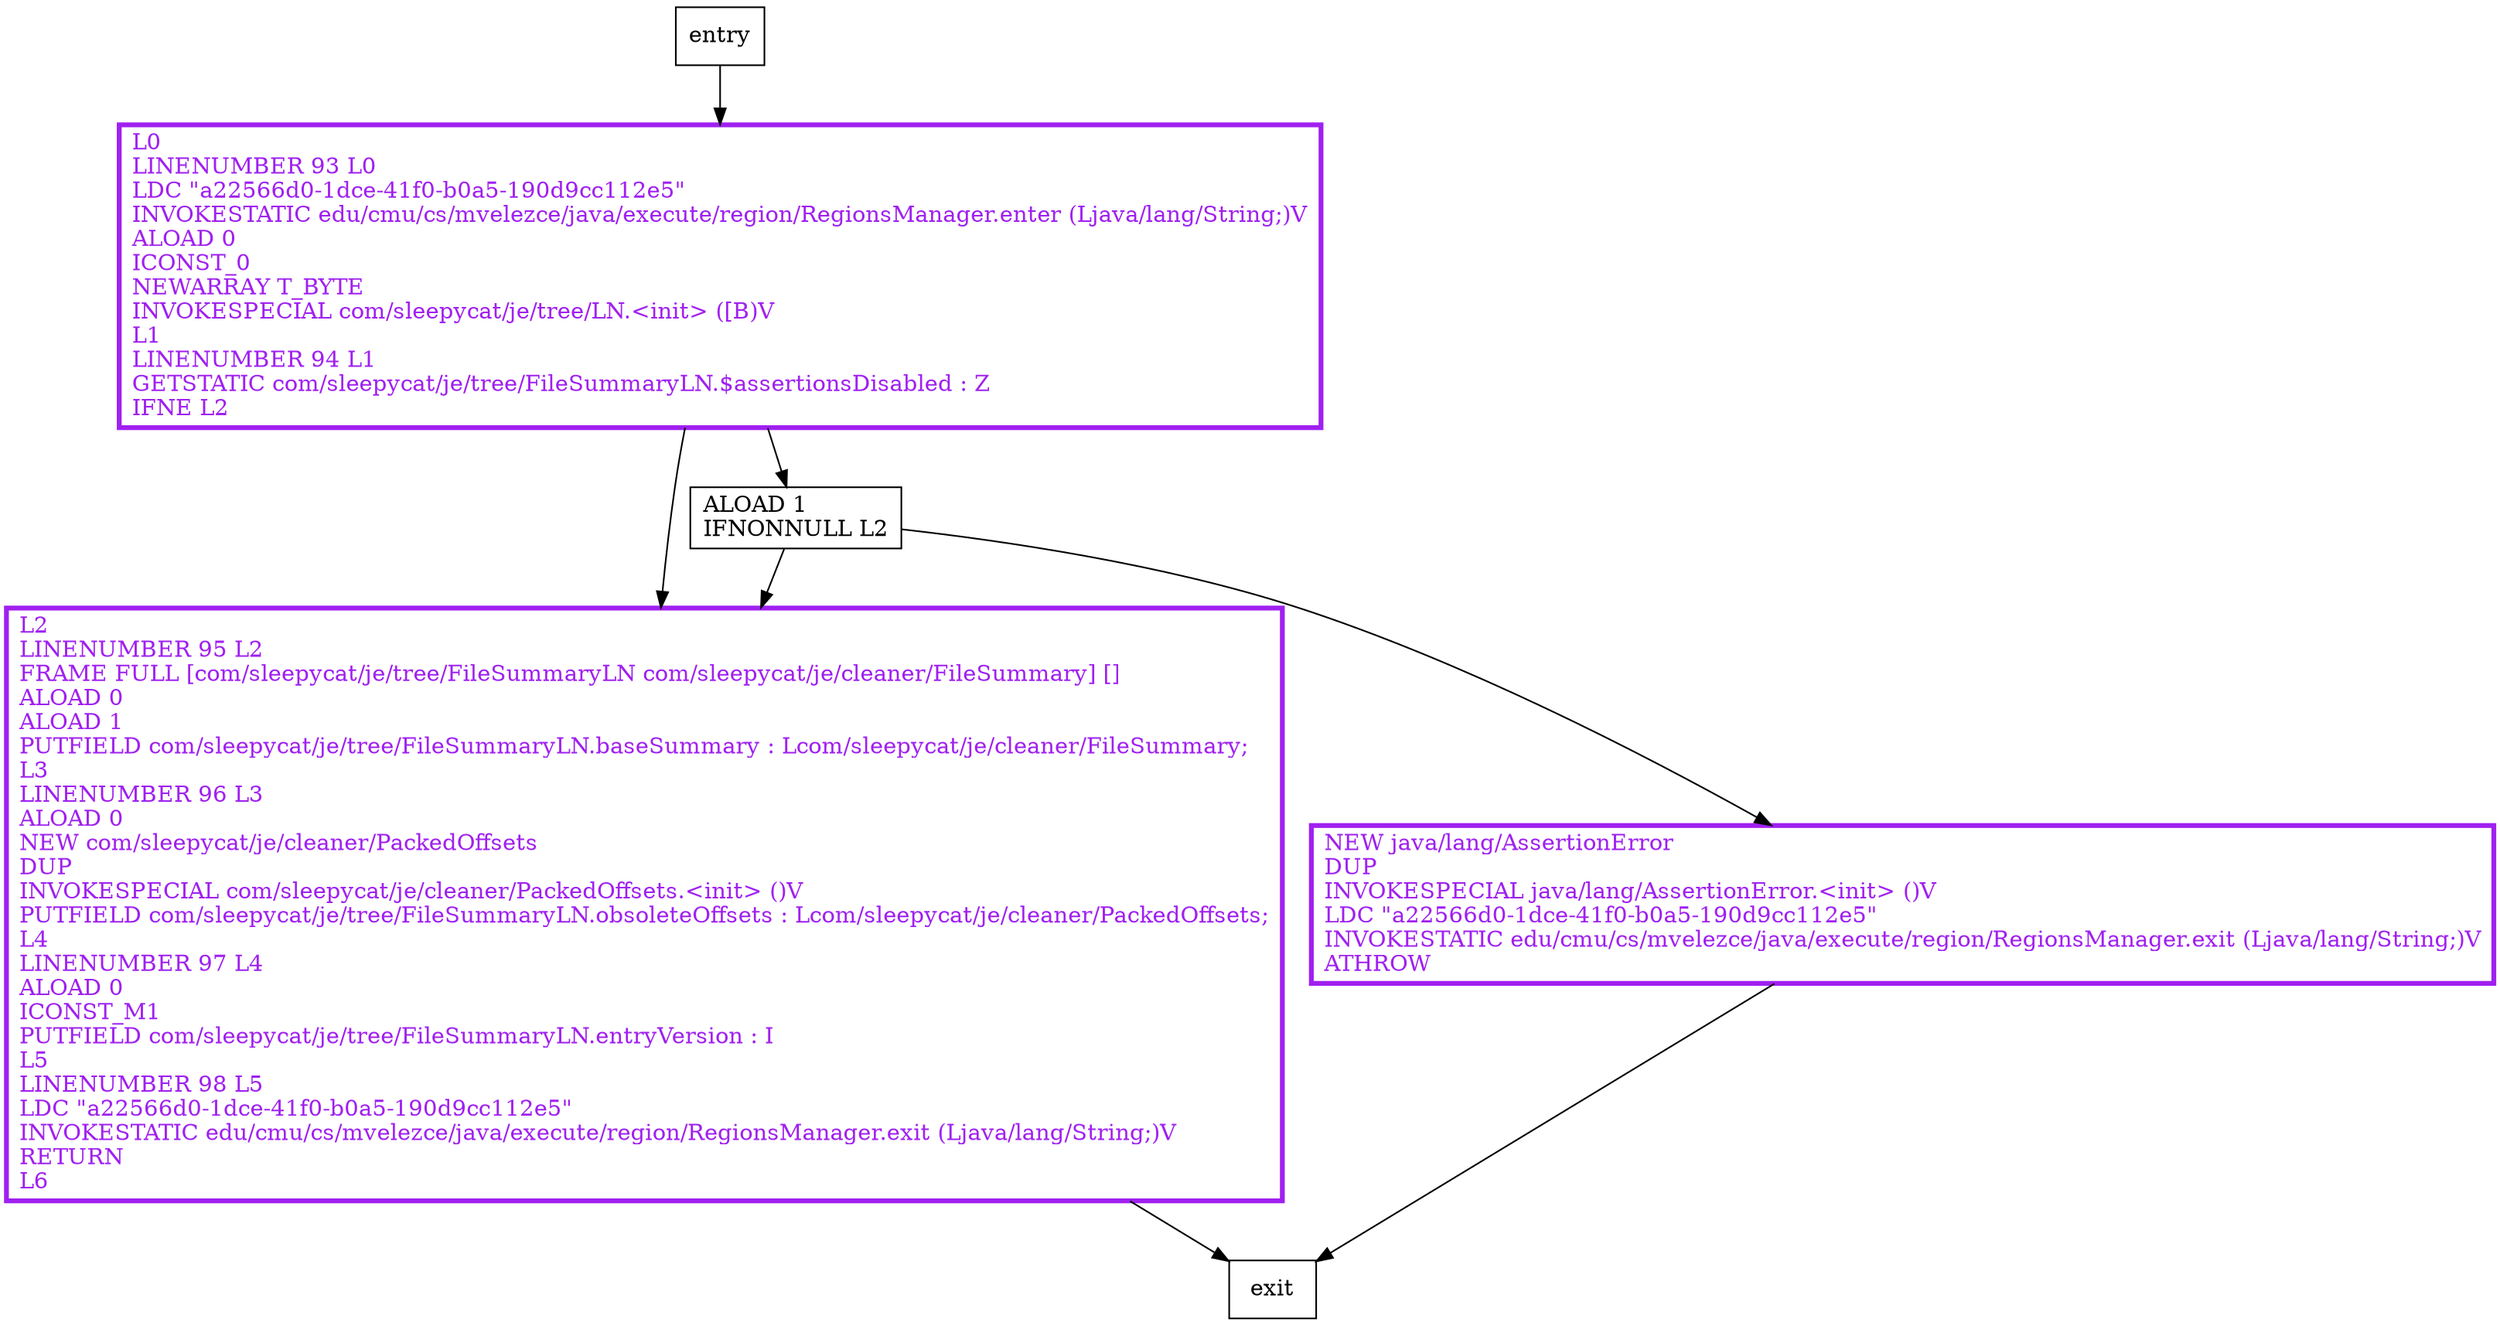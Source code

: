digraph <init> {
node [shape=record];
1139341583 [label="ALOAD 1\lIFNONNULL L2\l"];
167265445 [label="L2\lLINENUMBER 95 L2\lFRAME FULL [com/sleepycat/je/tree/FileSummaryLN com/sleepycat/je/cleaner/FileSummary] []\lALOAD 0\lALOAD 1\lPUTFIELD com/sleepycat/je/tree/FileSummaryLN.baseSummary : Lcom/sleepycat/je/cleaner/FileSummary;\lL3\lLINENUMBER 96 L3\lALOAD 0\lNEW com/sleepycat/je/cleaner/PackedOffsets\lDUP\lINVOKESPECIAL com/sleepycat/je/cleaner/PackedOffsets.\<init\> ()V\lPUTFIELD com/sleepycat/je/tree/FileSummaryLN.obsoleteOffsets : Lcom/sleepycat/je/cleaner/PackedOffsets;\lL4\lLINENUMBER 97 L4\lALOAD 0\lICONST_M1\lPUTFIELD com/sleepycat/je/tree/FileSummaryLN.entryVersion : I\lL5\lLINENUMBER 98 L5\lLDC \"a22566d0-1dce-41f0-b0a5-190d9cc112e5\"\lINVOKESTATIC edu/cmu/cs/mvelezce/java/execute/region/RegionsManager.exit (Ljava/lang/String;)V\lRETURN\lL6\l"];
1896284655 [label="NEW java/lang/AssertionError\lDUP\lINVOKESPECIAL java/lang/AssertionError.\<init\> ()V\lLDC \"a22566d0-1dce-41f0-b0a5-190d9cc112e5\"\lINVOKESTATIC edu/cmu/cs/mvelezce/java/execute/region/RegionsManager.exit (Ljava/lang/String;)V\lATHROW\l"];
1572588043 [label="L0\lLINENUMBER 93 L0\lLDC \"a22566d0-1dce-41f0-b0a5-190d9cc112e5\"\lINVOKESTATIC edu/cmu/cs/mvelezce/java/execute/region/RegionsManager.enter (Ljava/lang/String;)V\lALOAD 0\lICONST_0\lNEWARRAY T_BYTE\lINVOKESPECIAL com/sleepycat/je/tree/LN.\<init\> ([B)V\lL1\lLINENUMBER 94 L1\lGETSTATIC com/sleepycat/je/tree/FileSummaryLN.$assertionsDisabled : Z\lIFNE L2\l"];
entry;
exit;
entry -> 1572588043
1139341583 -> 167265445
1139341583 -> 1896284655
167265445 -> exit
1896284655 -> exit
1572588043 -> 1139341583
1572588043 -> 167265445
167265445[fontcolor="purple", penwidth=3, color="purple"];
1896284655[fontcolor="purple", penwidth=3, color="purple"];
1572588043[fontcolor="purple", penwidth=3, color="purple"];
}
